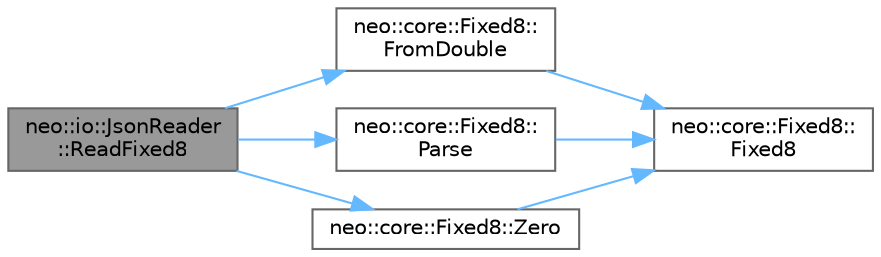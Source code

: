 digraph "neo::io::JsonReader::ReadFixed8"
{
 // LATEX_PDF_SIZE
  bgcolor="transparent";
  edge [fontname=Helvetica,fontsize=10,labelfontname=Helvetica,labelfontsize=10];
  node [fontname=Helvetica,fontsize=10,shape=box,height=0.2,width=0.4];
  rankdir="LR";
  Node1 [id="Node000001",label="neo::io::JsonReader\l::ReadFixed8",height=0.2,width=0.4,color="gray40", fillcolor="grey60", style="filled", fontcolor="black",tooltip="Reads a Fixed8 from the JSON."];
  Node1 -> Node2 [id="edge1_Node000001_Node000002",color="steelblue1",style="solid",tooltip=" "];
  Node2 [id="Node000002",label="neo::core::Fixed8::\lFromDouble",height=0.2,width=0.4,color="grey40", fillcolor="white", style="filled",URL="$classneo_1_1core_1_1_fixed8.html#ad6c06d86c5b7975c28c5385922c0b846",tooltip="Creates a Fixed8 from a double value."];
  Node2 -> Node3 [id="edge2_Node000002_Node000003",color="steelblue1",style="solid",tooltip=" "];
  Node3 [id="Node000003",label="neo::core::Fixed8::\lFixed8",height=0.2,width=0.4,color="grey40", fillcolor="white", style="filled",URL="$classneo_1_1core_1_1_fixed8.html#af968bbed0349ceca499a71fcf49464fc",tooltip="Constructs a Fixed8 with value 0."];
  Node1 -> Node4 [id="edge3_Node000001_Node000004",color="steelblue1",style="solid",tooltip=" "];
  Node4 [id="Node000004",label="neo::core::Fixed8::\lParse",height=0.2,width=0.4,color="grey40", fillcolor="white", style="filled",URL="$classneo_1_1core_1_1_fixed8.html#af9bea4cd7dcce3379812573161e9fdaf",tooltip="Parses a Fixed8 from a string."];
  Node4 -> Node3 [id="edge4_Node000004_Node000003",color="steelblue1",style="solid",tooltip=" "];
  Node1 -> Node5 [id="edge5_Node000001_Node000005",color="steelblue1",style="solid",tooltip=" "];
  Node5 [id="Node000005",label="neo::core::Fixed8::Zero",height=0.2,width=0.4,color="grey40", fillcolor="white", style="filled",URL="$classneo_1_1core_1_1_fixed8.html#a80eaa05a52ba69534eb0250fe93796fe",tooltip="Gets a Fixed8 representing zero."];
  Node5 -> Node3 [id="edge6_Node000005_Node000003",color="steelblue1",style="solid",tooltip=" "];
}
